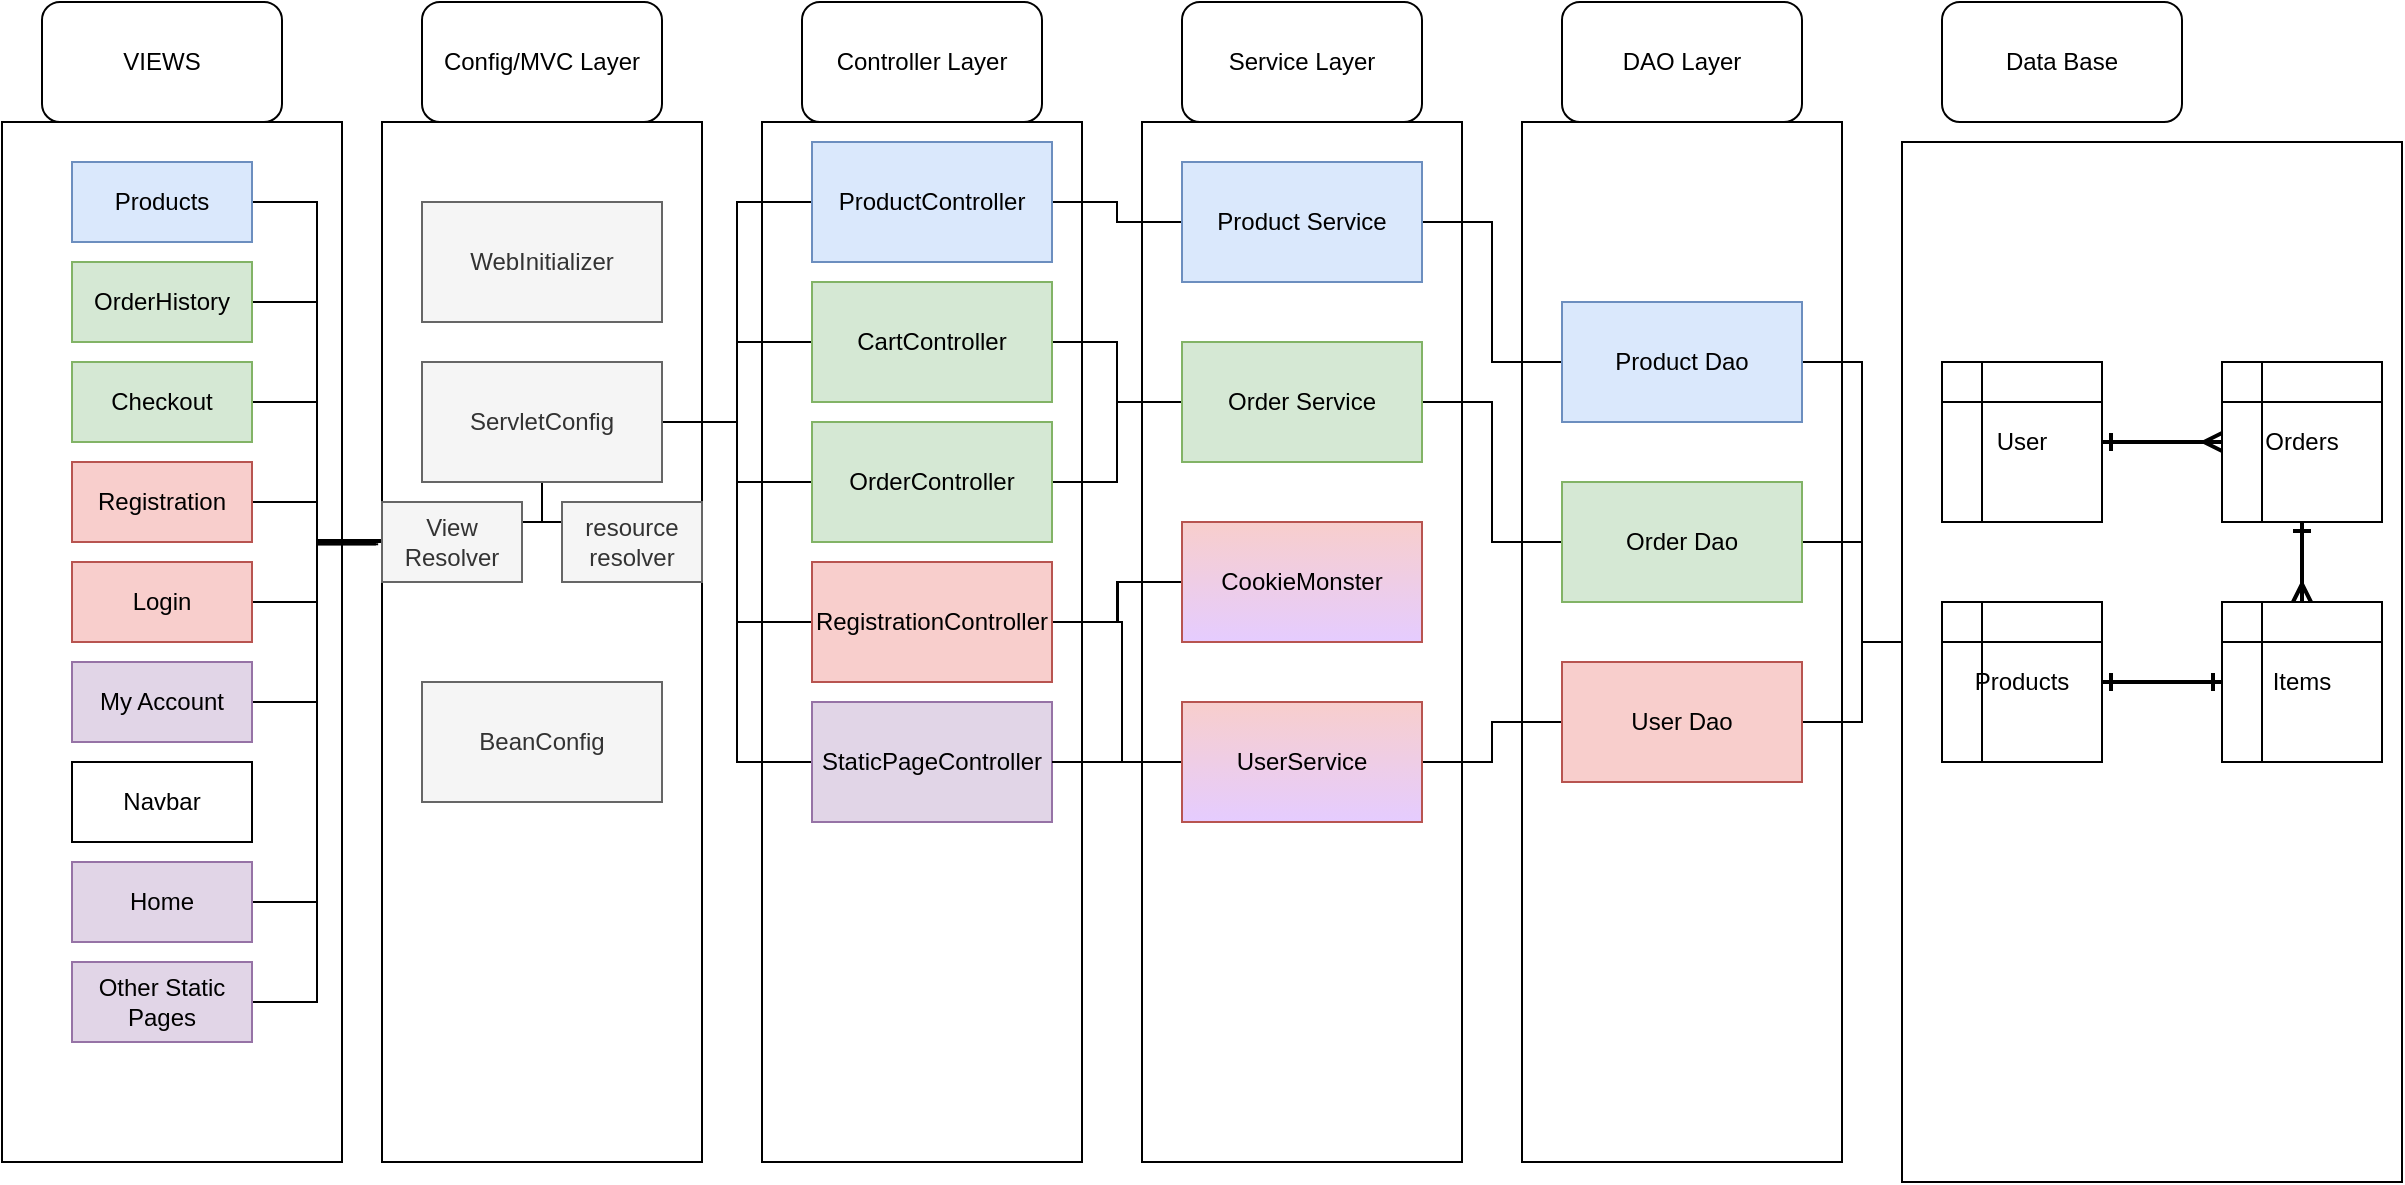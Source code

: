 <mxfile version="13.1.3" type="device"><diagram id="fDXLCEj3GmNHYvAWn2xQ" name="Page-1"><mxGraphModel dx="2272" dy="772" grid="1" gridSize="10" guides="1" tooltips="1" connect="1" arrows="1" fold="1" page="1" pageScale="1" pageWidth="850" pageHeight="1100" math="0" shadow="0"><root><mxCell id="0"/><mxCell id="1" parent="0"/><mxCell id="B3WA1cNmYCQDh0knPGb4-2" value="" style="rounded=0;whiteSpace=wrap;html=1;" vertex="1" parent="1"><mxGeometry x="-40" y="80" width="170" height="520" as="geometry"/></mxCell><mxCell id="B3WA1cNmYCQDh0knPGb4-3" value="VIEWS" style="rounded=1;whiteSpace=wrap;html=1;" vertex="1" parent="1"><mxGeometry x="-20" y="20" width="120" height="60" as="geometry"/></mxCell><mxCell id="B3WA1cNmYCQDh0knPGb4-4" value="" style="rounded=0;whiteSpace=wrap;html=1;" vertex="1" parent="1"><mxGeometry x="150" y="80" width="160" height="520" as="geometry"/></mxCell><mxCell id="B3WA1cNmYCQDh0knPGb4-5" value="Config/MVC Layer" style="rounded=1;whiteSpace=wrap;html=1;" vertex="1" parent="1"><mxGeometry x="170" y="20" width="120" height="60" as="geometry"/></mxCell><mxCell id="B3WA1cNmYCQDh0knPGb4-6" value="" style="rounded=0;whiteSpace=wrap;html=1;" vertex="1" parent="1"><mxGeometry x="340" y="80" width="160" height="520" as="geometry"/></mxCell><mxCell id="B3WA1cNmYCQDh0knPGb4-7" value="Controller Layer" style="rounded=1;whiteSpace=wrap;html=1;" vertex="1" parent="1"><mxGeometry x="360" y="20" width="120" height="60" as="geometry"/></mxCell><mxCell id="B3WA1cNmYCQDh0knPGb4-8" value="" style="rounded=0;whiteSpace=wrap;html=1;" vertex="1" parent="1"><mxGeometry x="530" y="80" width="160" height="520" as="geometry"/></mxCell><mxCell id="B3WA1cNmYCQDh0knPGb4-9" value="Service Layer" style="rounded=1;whiteSpace=wrap;html=1;" vertex="1" parent="1"><mxGeometry x="550" y="20" width="120" height="60" as="geometry"/></mxCell><mxCell id="B3WA1cNmYCQDh0knPGb4-10" value="" style="rounded=0;whiteSpace=wrap;html=1;" vertex="1" parent="1"><mxGeometry x="720" y="80" width="160" height="520" as="geometry"/></mxCell><mxCell id="B3WA1cNmYCQDh0knPGb4-11" value="DAO Layer" style="rounded=1;whiteSpace=wrap;html=1;" vertex="1" parent="1"><mxGeometry x="740" y="20" width="120" height="60" as="geometry"/></mxCell><mxCell id="B3WA1cNmYCQDh0knPGb4-12" value="" style="rounded=0;whiteSpace=wrap;html=1;" vertex="1" parent="1"><mxGeometry x="910" y="90" width="250" height="520" as="geometry"/></mxCell><mxCell id="B3WA1cNmYCQDh0knPGb4-13" value="Data Base" style="rounded=1;whiteSpace=wrap;html=1;" vertex="1" parent="1"><mxGeometry x="930" y="20" width="120" height="60" as="geometry"/></mxCell><mxCell id="B3WA1cNmYCQDh0knPGb4-87" value="" style="edgeStyle=orthogonalEdgeStyle;rounded=0;orthogonalLoop=1;jettySize=auto;html=1;endArrow=ERmany;endFill=0;startArrow=ERone;startFill=0;strokeWidth=2;" edge="1" parent="1" source="B3WA1cNmYCQDh0knPGb4-14" target="B3WA1cNmYCQDh0knPGb4-84"><mxGeometry relative="1" as="geometry"/></mxCell><mxCell id="B3WA1cNmYCQDh0knPGb4-14" value="User" style="shape=internalStorage;whiteSpace=wrap;html=1;backgroundOutline=1;" vertex="1" parent="1"><mxGeometry x="930" y="200" width="80" height="80" as="geometry"/></mxCell><mxCell id="B3WA1cNmYCQDh0knPGb4-56" value="" style="edgeStyle=orthogonalEdgeStyle;rounded=0;orthogonalLoop=1;jettySize=auto;html=1;endArrow=none;endFill=0;entryX=-0.012;entryY=0.406;entryDx=0;entryDy=0;entryPerimeter=0;" edge="1" parent="1" source="B3WA1cNmYCQDh0knPGb4-16" target="B3WA1cNmYCQDh0knPGb4-4"><mxGeometry relative="1" as="geometry"/></mxCell><mxCell id="B3WA1cNmYCQDh0knPGb4-16" value="Home" style="rounded=0;whiteSpace=wrap;html=1;fillColor=#e1d5e7;strokeColor=#9673a6;" vertex="1" parent="1"><mxGeometry x="-5" y="450" width="90" height="40" as="geometry"/></mxCell><mxCell id="B3WA1cNmYCQDh0knPGb4-50" value="" style="edgeStyle=orthogonalEdgeStyle;rounded=0;orthogonalLoop=1;jettySize=auto;html=1;endArrow=none;endFill=0;entryX=0;entryY=0.5;entryDx=0;entryDy=0;" edge="1" parent="1" source="B3WA1cNmYCQDh0knPGb4-19" target="B3WA1cNmYCQDh0knPGb4-49"><mxGeometry relative="1" as="geometry"/></mxCell><mxCell id="B3WA1cNmYCQDh0knPGb4-19" value="Products" style="rounded=0;whiteSpace=wrap;html=1;fillColor=#dae8fc;strokeColor=#6c8ebf;" vertex="1" parent="1"><mxGeometry x="-5" y="100" width="90" height="40" as="geometry"/></mxCell><mxCell id="B3WA1cNmYCQDh0knPGb4-52" value="" style="edgeStyle=orthogonalEdgeStyle;rounded=0;orthogonalLoop=1;jettySize=auto;html=1;endArrow=none;endFill=0;entryX=-0.019;entryY=0.406;entryDx=0;entryDy=0;entryPerimeter=0;" edge="1" parent="1" source="B3WA1cNmYCQDh0knPGb4-20" target="B3WA1cNmYCQDh0knPGb4-4"><mxGeometry relative="1" as="geometry"/></mxCell><mxCell id="B3WA1cNmYCQDh0knPGb4-20" value="Checkout" style="rounded=0;whiteSpace=wrap;html=1;fillColor=#d5e8d4;strokeColor=#82b366;" vertex="1" parent="1"><mxGeometry x="-5" y="200" width="90" height="40" as="geometry"/></mxCell><mxCell id="B3WA1cNmYCQDh0knPGb4-53" value="" style="edgeStyle=orthogonalEdgeStyle;rounded=0;orthogonalLoop=1;jettySize=auto;html=1;endArrow=none;endFill=0;" edge="1" parent="1" source="B3WA1cNmYCQDh0knPGb4-21" target="B3WA1cNmYCQDh0knPGb4-49"><mxGeometry relative="1" as="geometry"/></mxCell><mxCell id="B3WA1cNmYCQDh0knPGb4-21" value="Registration" style="rounded=0;whiteSpace=wrap;html=1;fillColor=#f8cecc;strokeColor=#b85450;" vertex="1" parent="1"><mxGeometry x="-5" y="250" width="90" height="40" as="geometry"/></mxCell><mxCell id="B3WA1cNmYCQDh0knPGb4-54" value="" style="edgeStyle=orthogonalEdgeStyle;rounded=0;orthogonalLoop=1;jettySize=auto;html=1;endArrow=none;endFill=0;entryX=0;entryY=0.402;entryDx=0;entryDy=0;entryPerimeter=0;" edge="1" parent="1" source="B3WA1cNmYCQDh0knPGb4-22" target="B3WA1cNmYCQDh0knPGb4-4"><mxGeometry relative="1" as="geometry"/></mxCell><mxCell id="B3WA1cNmYCQDh0knPGb4-22" value="Login" style="rounded=0;whiteSpace=wrap;html=1;fillColor=#f8cecc;strokeColor=#b85450;" vertex="1" parent="1"><mxGeometry x="-5" y="300" width="90" height="40" as="geometry"/></mxCell><mxCell id="B3WA1cNmYCQDh0knPGb4-23" value="My Account" style="rounded=0;whiteSpace=wrap;html=1;" vertex="1" parent="1"><mxGeometry x="-5" y="350" width="90" height="40" as="geometry"/></mxCell><mxCell id="B3WA1cNmYCQDh0knPGb4-24" value="Navbar" style="rounded=0;whiteSpace=wrap;html=1;" vertex="1" parent="1"><mxGeometry x="-5" y="400" width="90" height="40" as="geometry"/></mxCell><mxCell id="B3WA1cNmYCQDh0knPGb4-25" value="Other Static Pages" style="rounded=0;whiteSpace=wrap;html=1;" vertex="1" parent="1"><mxGeometry x="-5" y="500" width="90" height="40" as="geometry"/></mxCell><mxCell id="B3WA1cNmYCQDh0knPGb4-42" value="" style="edgeStyle=orthogonalEdgeStyle;rounded=0;orthogonalLoop=1;jettySize=auto;html=1;endArrow=none;endFill=0;entryX=1;entryY=0.5;entryDx=0;entryDy=0;" edge="1" parent="1" source="B3WA1cNmYCQDh0knPGb4-26" target="B3WA1cNmYCQDh0knPGb4-35"><mxGeometry relative="1" as="geometry"/></mxCell><mxCell id="B3WA1cNmYCQDh0knPGb4-62" value="" style="edgeStyle=orthogonalEdgeStyle;rounded=0;orthogonalLoop=1;jettySize=auto;html=1;endArrow=none;endFill=0;" edge="1" parent="1" source="B3WA1cNmYCQDh0knPGb4-26" target="B3WA1cNmYCQDh0knPGb4-60"><mxGeometry relative="1" as="geometry"/></mxCell><mxCell id="B3WA1cNmYCQDh0knPGb4-26" value="ProductController" style="rounded=0;whiteSpace=wrap;html=1;fillColor=#dae8fc;strokeColor=#6c8ebf;" vertex="1" parent="1"><mxGeometry x="365" y="90" width="120" height="60" as="geometry"/></mxCell><mxCell id="B3WA1cNmYCQDh0knPGb4-43" value="" style="edgeStyle=orthogonalEdgeStyle;rounded=0;orthogonalLoop=1;jettySize=auto;html=1;endArrow=none;endFill=0;entryX=1;entryY=0.5;entryDx=0;entryDy=0;" edge="1" parent="1" source="B3WA1cNmYCQDh0knPGb4-28" target="B3WA1cNmYCQDh0knPGb4-35"><mxGeometry relative="1" as="geometry"/></mxCell><mxCell id="B3WA1cNmYCQDh0knPGb4-63" value="" style="edgeStyle=orthogonalEdgeStyle;rounded=0;orthogonalLoop=1;jettySize=auto;html=1;endArrow=none;endFill=0;" edge="1" parent="1" source="B3WA1cNmYCQDh0knPGb4-28" target="B3WA1cNmYCQDh0knPGb4-59"><mxGeometry relative="1" as="geometry"/></mxCell><mxCell id="B3WA1cNmYCQDh0knPGb4-28" value="CartController" style="rounded=0;whiteSpace=wrap;html=1;fillColor=#d5e8d4;strokeColor=#82b366;" vertex="1" parent="1"><mxGeometry x="365" y="160" width="120" height="60" as="geometry"/></mxCell><mxCell id="B3WA1cNmYCQDh0knPGb4-51" value="" style="edgeStyle=orthogonalEdgeStyle;rounded=0;orthogonalLoop=1;jettySize=auto;html=1;endArrow=none;endFill=0;entryX=-0.019;entryY=0.406;entryDx=0;entryDy=0;entryPerimeter=0;" edge="1" parent="1" source="B3WA1cNmYCQDh0knPGb4-29" target="B3WA1cNmYCQDh0knPGb4-4"><mxGeometry relative="1" as="geometry"/></mxCell><mxCell id="B3WA1cNmYCQDh0knPGb4-29" value="OrderHistory" style="rounded=0;whiteSpace=wrap;html=1;fillColor=#d5e8d4;strokeColor=#82b366;" vertex="1" parent="1"><mxGeometry x="-5" y="150" width="90" height="40" as="geometry"/></mxCell><mxCell id="B3WA1cNmYCQDh0knPGb4-31" value="WebInitializer" style="rounded=0;whiteSpace=wrap;html=1;fillColor=#f5f5f5;strokeColor=#666666;fontColor=#333333;" vertex="1" parent="1"><mxGeometry x="170" y="120" width="120" height="60" as="geometry"/></mxCell><mxCell id="B3WA1cNmYCQDh0knPGb4-46" value="" style="edgeStyle=orthogonalEdgeStyle;rounded=0;orthogonalLoop=1;jettySize=auto;html=1;endArrow=none;endFill=0;entryX=1;entryY=0.5;entryDx=0;entryDy=0;" edge="1" parent="1" source="B3WA1cNmYCQDh0knPGb4-32" target="B3WA1cNmYCQDh0knPGb4-35"><mxGeometry relative="1" as="geometry"/></mxCell><mxCell id="B3WA1cNmYCQDh0knPGb4-66" value="" style="edgeStyle=orthogonalEdgeStyle;rounded=0;orthogonalLoop=1;jettySize=auto;html=1;endArrow=none;endFill=0;exitX=1;exitY=0.5;exitDx=0;exitDy=0;" edge="1" parent="1" source="B3WA1cNmYCQDh0knPGb4-33" target="B3WA1cNmYCQDh0knPGb4-61"><mxGeometry relative="1" as="geometry"><Array as="points"><mxPoint x="520" y="330"/><mxPoint x="520" y="400"/></Array></mxGeometry></mxCell><mxCell id="B3WA1cNmYCQDh0knPGb4-32" value="StaticPageController" style="rounded=0;whiteSpace=wrap;html=1;fillColor=#e1d5e7;strokeColor=#9673a6;" vertex="1" parent="1"><mxGeometry x="365" y="370" width="120" height="60" as="geometry"/></mxCell><mxCell id="B3WA1cNmYCQDh0knPGb4-45" value="" style="edgeStyle=orthogonalEdgeStyle;rounded=0;orthogonalLoop=1;jettySize=auto;html=1;endArrow=none;endFill=0;entryX=1;entryY=0.5;entryDx=0;entryDy=0;" edge="1" parent="1" source="B3WA1cNmYCQDh0knPGb4-33" target="B3WA1cNmYCQDh0knPGb4-35"><mxGeometry relative="1" as="geometry"/></mxCell><mxCell id="B3WA1cNmYCQDh0knPGb4-65" value="" style="edgeStyle=orthogonalEdgeStyle;rounded=0;orthogonalLoop=1;jettySize=auto;html=1;endArrow=none;endFill=0;" edge="1" parent="1" source="B3WA1cNmYCQDh0knPGb4-33" target="B3WA1cNmYCQDh0knPGb4-58"><mxGeometry relative="1" as="geometry"/></mxCell><mxCell id="B3WA1cNmYCQDh0knPGb4-67" value="" style="edgeStyle=orthogonalEdgeStyle;rounded=0;orthogonalLoop=1;jettySize=auto;html=1;endArrow=none;endFill=0;" edge="1" parent="1" source="B3WA1cNmYCQDh0knPGb4-33" target="B3WA1cNmYCQDh0knPGb4-58"><mxGeometry relative="1" as="geometry"><Array as="points"><mxPoint x="518" y="330"/><mxPoint x="518" y="310"/></Array></mxGeometry></mxCell><mxCell id="B3WA1cNmYCQDh0knPGb4-33" value="RegistrationController" style="rounded=0;whiteSpace=wrap;html=1;fillColor=#f8cecc;strokeColor=#b85450;" vertex="1" parent="1"><mxGeometry x="365" y="300" width="120" height="60" as="geometry"/></mxCell><mxCell id="B3WA1cNmYCQDh0knPGb4-44" value="" style="edgeStyle=orthogonalEdgeStyle;rounded=0;orthogonalLoop=1;jettySize=auto;html=1;endArrow=none;endFill=0;" edge="1" parent="1" source="B3WA1cNmYCQDh0knPGb4-34" target="B3WA1cNmYCQDh0knPGb4-35"><mxGeometry relative="1" as="geometry"/></mxCell><mxCell id="B3WA1cNmYCQDh0knPGb4-64" value="" style="edgeStyle=orthogonalEdgeStyle;rounded=0;orthogonalLoop=1;jettySize=auto;html=1;endArrow=none;endFill=0;entryX=0;entryY=0.5;entryDx=0;entryDy=0;" edge="1" parent="1" source="B3WA1cNmYCQDh0knPGb4-34" target="B3WA1cNmYCQDh0knPGb4-59"><mxGeometry relative="1" as="geometry"/></mxCell><mxCell id="B3WA1cNmYCQDh0knPGb4-34" value="OrderController" style="rounded=0;whiteSpace=wrap;html=1;fillColor=#d5e8d4;strokeColor=#82b366;" vertex="1" parent="1"><mxGeometry x="365" y="230" width="120" height="60" as="geometry"/></mxCell><mxCell id="B3WA1cNmYCQDh0knPGb4-37" value="" style="edgeStyle=orthogonalEdgeStyle;rounded=0;orthogonalLoop=1;jettySize=auto;html=1;" edge="1" parent="1" source="B3WA1cNmYCQDh0knPGb4-35" target="B3WA1cNmYCQDh0knPGb4-36"><mxGeometry relative="1" as="geometry"/></mxCell><mxCell id="B3WA1cNmYCQDh0knPGb4-39" value="" style="edgeStyle=orthogonalEdgeStyle;rounded=0;orthogonalLoop=1;jettySize=auto;html=1;endArrow=none;endFill=0;" edge="1" parent="1" source="B3WA1cNmYCQDh0knPGb4-35" target="B3WA1cNmYCQDh0knPGb4-38"><mxGeometry relative="1" as="geometry"><Array as="points"><mxPoint x="230" y="280"/></Array></mxGeometry></mxCell><mxCell id="B3WA1cNmYCQDh0knPGb4-35" value="ServletConfig" style="rounded=0;whiteSpace=wrap;html=1;fillColor=#f5f5f5;strokeColor=#666666;fontColor=#333333;" vertex="1" parent="1"><mxGeometry x="170" y="200" width="120" height="60" as="geometry"/></mxCell><mxCell id="B3WA1cNmYCQDh0knPGb4-38" value="resource resolver" style="rounded=0;whiteSpace=wrap;html=1;fillColor=#f5f5f5;strokeColor=#666666;fontColor=#333333;" vertex="1" parent="1"><mxGeometry x="240" y="270" width="70" height="40" as="geometry"/></mxCell><mxCell id="B3WA1cNmYCQDh0knPGb4-36" value="View Resolver" style="rounded=0;whiteSpace=wrap;html=1;" vertex="1" parent="1"><mxGeometry x="150" y="270" width="70" height="40" as="geometry"/></mxCell><mxCell id="B3WA1cNmYCQDh0knPGb4-40" value="BeanConfig" style="rounded=0;whiteSpace=wrap;html=1;fillColor=#f5f5f5;strokeColor=#666666;fontColor=#333333;" vertex="1" parent="1"><mxGeometry x="170" y="360" width="120" height="60" as="geometry"/></mxCell><mxCell id="B3WA1cNmYCQDh0knPGb4-57" value="" style="edgeStyle=orthogonalEdgeStyle;rounded=0;orthogonalLoop=1;jettySize=auto;html=1;endArrow=none;endFill=0;entryX=-0.012;entryY=0.402;entryDx=0;entryDy=0;entryPerimeter=0;" edge="1" parent="1" source="B3WA1cNmYCQDh0knPGb4-47" target="B3WA1cNmYCQDh0knPGb4-4"><mxGeometry relative="1" as="geometry"/></mxCell><mxCell id="B3WA1cNmYCQDh0knPGb4-47" value="Other Static Pages" style="rounded=0;whiteSpace=wrap;html=1;fillColor=#e1d5e7;strokeColor=#9673a6;" vertex="1" parent="1"><mxGeometry x="-5" y="500" width="90" height="40" as="geometry"/></mxCell><mxCell id="B3WA1cNmYCQDh0knPGb4-55" value="" style="edgeStyle=orthogonalEdgeStyle;rounded=0;orthogonalLoop=1;jettySize=auto;html=1;endArrow=none;endFill=0;entryX=0;entryY=0.5;entryDx=0;entryDy=0;" edge="1" parent="1" source="B3WA1cNmYCQDh0knPGb4-48" target="B3WA1cNmYCQDh0knPGb4-49"><mxGeometry relative="1" as="geometry"/></mxCell><mxCell id="B3WA1cNmYCQDh0knPGb4-48" value="My Account" style="rounded=0;whiteSpace=wrap;html=1;fillColor=#e1d5e7;strokeColor=#9673a6;" vertex="1" parent="1"><mxGeometry x="-5" y="350" width="90" height="40" as="geometry"/></mxCell><mxCell id="B3WA1cNmYCQDh0knPGb4-49" value="View Resolver" style="rounded=0;whiteSpace=wrap;html=1;fillColor=#f5f5f5;strokeColor=#666666;fontColor=#333333;" vertex="1" parent="1"><mxGeometry x="150" y="270" width="70" height="40" as="geometry"/></mxCell><mxCell id="B3WA1cNmYCQDh0knPGb4-58" value="CookieMonster" style="rounded=0;whiteSpace=wrap;html=1;fillColor=#f8cecc;strokeColor=#b85450;gradientColor=#E5CCFF;" vertex="1" parent="1"><mxGeometry x="550" y="280" width="120" height="60" as="geometry"/></mxCell><mxCell id="B3WA1cNmYCQDh0knPGb4-75" value="" style="edgeStyle=orthogonalEdgeStyle;rounded=0;orthogonalLoop=1;jettySize=auto;html=1;endArrow=none;endFill=0;entryX=0;entryY=0.5;entryDx=0;entryDy=0;" edge="1" parent="1" source="B3WA1cNmYCQDh0knPGb4-59" target="B3WA1cNmYCQDh0knPGb4-72"><mxGeometry relative="1" as="geometry"/></mxCell><mxCell id="B3WA1cNmYCQDh0knPGb4-59" value="Order Service" style="rounded=0;whiteSpace=wrap;html=1;fillColor=#d5e8d4;strokeColor=#82b366;" vertex="1" parent="1"><mxGeometry x="550" y="190" width="120" height="60" as="geometry"/></mxCell><mxCell id="B3WA1cNmYCQDh0knPGb4-76" value="" style="edgeStyle=orthogonalEdgeStyle;rounded=0;orthogonalLoop=1;jettySize=auto;html=1;endArrow=none;endFill=0;entryX=0;entryY=0.5;entryDx=0;entryDy=0;" edge="1" parent="1" source="B3WA1cNmYCQDh0knPGb4-60" target="B3WA1cNmYCQDh0knPGb4-73"><mxGeometry relative="1" as="geometry"/></mxCell><mxCell id="B3WA1cNmYCQDh0knPGb4-60" value="Product Service" style="rounded=0;whiteSpace=wrap;html=1;fillColor=#dae8fc;strokeColor=#6c8ebf;" vertex="1" parent="1"><mxGeometry x="550" y="100" width="120" height="60" as="geometry"/></mxCell><mxCell id="B3WA1cNmYCQDh0knPGb4-68" value="" style="edgeStyle=orthogonalEdgeStyle;rounded=0;orthogonalLoop=1;jettySize=auto;html=1;endArrow=none;endFill=0;" edge="1" parent="1" source="B3WA1cNmYCQDh0knPGb4-61" target="B3WA1cNmYCQDh0knPGb4-32"><mxGeometry relative="1" as="geometry"/></mxCell><mxCell id="B3WA1cNmYCQDh0knPGb4-74" value="" style="edgeStyle=orthogonalEdgeStyle;rounded=0;orthogonalLoop=1;jettySize=auto;html=1;endArrow=none;endFill=0;" edge="1" parent="1" source="B3WA1cNmYCQDh0knPGb4-61" target="B3WA1cNmYCQDh0knPGb4-71"><mxGeometry relative="1" as="geometry"/></mxCell><mxCell id="B3WA1cNmYCQDh0knPGb4-61" value="UserService" style="rounded=0;whiteSpace=wrap;html=1;fillColor=#f8cecc;strokeColor=#b85450;gradientColor=#E5CCFF;" vertex="1" parent="1"><mxGeometry x="550" y="370" width="120" height="60" as="geometry"/></mxCell><mxCell id="B3WA1cNmYCQDh0knPGb4-83" value="" style="edgeStyle=orthogonalEdgeStyle;rounded=0;orthogonalLoop=1;jettySize=auto;html=1;endArrow=none;endFill=0;" edge="1" parent="1" source="B3WA1cNmYCQDh0knPGb4-71" target="B3WA1cNmYCQDh0knPGb4-12"><mxGeometry relative="1" as="geometry"><Array as="points"><mxPoint x="890" y="380"/><mxPoint x="890" y="340"/></Array></mxGeometry></mxCell><mxCell id="B3WA1cNmYCQDh0knPGb4-71" value="User Dao" style="rounded=0;whiteSpace=wrap;html=1;fillColor=#f8cecc;strokeColor=#b85450;" vertex="1" parent="1"><mxGeometry x="740" y="350" width="120" height="60" as="geometry"/></mxCell><mxCell id="B3WA1cNmYCQDh0knPGb4-82" value="" style="edgeStyle=orthogonalEdgeStyle;rounded=0;orthogonalLoop=1;jettySize=auto;html=1;endArrow=none;endFill=0;" edge="1" parent="1" source="B3WA1cNmYCQDh0knPGb4-72" target="B3WA1cNmYCQDh0knPGb4-12"><mxGeometry relative="1" as="geometry"><Array as="points"><mxPoint x="890" y="290"/><mxPoint x="890" y="340"/></Array></mxGeometry></mxCell><mxCell id="B3WA1cNmYCQDh0knPGb4-72" value="Order Dao" style="rounded=0;whiteSpace=wrap;html=1;fillColor=#d5e8d4;strokeColor=#82b366;" vertex="1" parent="1"><mxGeometry x="740" y="260" width="120" height="60" as="geometry"/></mxCell><mxCell id="B3WA1cNmYCQDh0knPGb4-81" value="" style="edgeStyle=orthogonalEdgeStyle;rounded=0;orthogonalLoop=1;jettySize=auto;html=1;endArrow=none;endFill=0;" edge="1" parent="1" source="B3WA1cNmYCQDh0knPGb4-73" target="B3WA1cNmYCQDh0knPGb4-12"><mxGeometry relative="1" as="geometry"><Array as="points"><mxPoint x="890" y="200"/><mxPoint x="890" y="340"/></Array></mxGeometry></mxCell><mxCell id="B3WA1cNmYCQDh0knPGb4-73" value="Product Dao" style="rounded=0;whiteSpace=wrap;html=1;fillColor=#dae8fc;strokeColor=#6c8ebf;" vertex="1" parent="1"><mxGeometry x="740" y="170" width="120" height="60" as="geometry"/></mxCell><mxCell id="B3WA1cNmYCQDh0knPGb4-79" value="Products" style="shape=internalStorage;whiteSpace=wrap;html=1;backgroundOutline=1;" vertex="1" parent="1"><mxGeometry x="930" y="320" width="80" height="80" as="geometry"/></mxCell><mxCell id="B3WA1cNmYCQDh0knPGb4-88" value="" style="edgeStyle=orthogonalEdgeStyle;rounded=0;orthogonalLoop=1;jettySize=auto;html=1;startArrow=ERone;startFill=0;endArrow=ERone;endFill=0;strokeWidth=2;" edge="1" parent="1" source="B3WA1cNmYCQDh0knPGb4-80" target="B3WA1cNmYCQDh0knPGb4-79"><mxGeometry relative="1" as="geometry"/></mxCell><mxCell id="B3WA1cNmYCQDh0knPGb4-80" value="Items" style="shape=internalStorage;whiteSpace=wrap;html=1;backgroundOutline=1;" vertex="1" parent="1"><mxGeometry x="1070" y="320" width="80" height="80" as="geometry"/></mxCell><mxCell id="B3WA1cNmYCQDh0knPGb4-90" value="" style="edgeStyle=orthogonalEdgeStyle;rounded=0;orthogonalLoop=1;jettySize=auto;html=1;startArrow=ERone;startFill=0;endArrow=ERmany;endFill=0;strokeWidth=2;entryX=0.5;entryY=0;entryDx=0;entryDy=0;" edge="1" parent="1" source="B3WA1cNmYCQDh0knPGb4-84" target="B3WA1cNmYCQDh0knPGb4-80"><mxGeometry relative="1" as="geometry"><mxPoint x="1110" y="270" as="targetPoint"/></mxGeometry></mxCell><mxCell id="B3WA1cNmYCQDh0knPGb4-84" value="Orders" style="shape=internalStorage;whiteSpace=wrap;html=1;backgroundOutline=1;" vertex="1" parent="1"><mxGeometry x="1070" y="200" width="80" height="80" as="geometry"/></mxCell></root></mxGraphModel></diagram></mxfile>